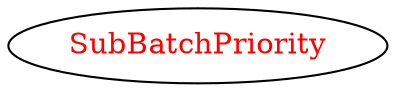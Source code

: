 digraph dependencyGraph {
 concentrate=true;
 ranksep="2.0";
 rankdir="LR"; 
 splines="ortho";
"SubBatchPriority" [fontcolor="red"];
}